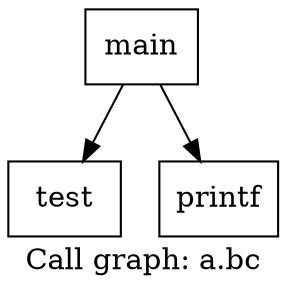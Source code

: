digraph "Call graph: a.bc" {
	label="Call graph: a.bc";

	Node0x5581921d3bb0 [shape=record,label="{test}"];
	Node0x5581921d3b00 [shape=record,label="{main}"];
	Node0x5581921d3b00 -> Node0x5581921d3bb0;
	Node0x5581921d3b00 -> Node0x5581921d3c60;
	Node0x5581921d3c60 [shape=record,label="{printf}"];
}
